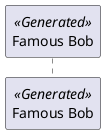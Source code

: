 {
  "sha1": "cp7d6tp4vgeg2h5xff4si50d5mxdd0c",
  "insertion": {
    "when": "2024-05-30T20:48:20.034Z",
    "user": "plantuml@gmail.com"
  }
}
@startuml
participant "Famous Bob" as Bob << Generated >>
@enduml
